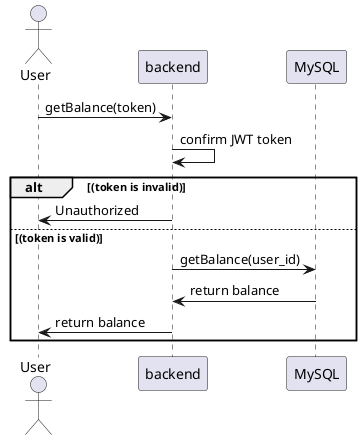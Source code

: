 @startuml getBalance
    actor User
    User -> "backend" : getBalance(token)
    "backend" -> "backend" : confirm JWT token
    alt (token is invalid)
    "backend" -> User : Unauthorized
    else (token is valid)
    "backend" -> "MySQL" : getBalance(user_id)
    "MySQL" -> "backend" : return balance
    "backend" -> User : return balance
    end
@enduml
